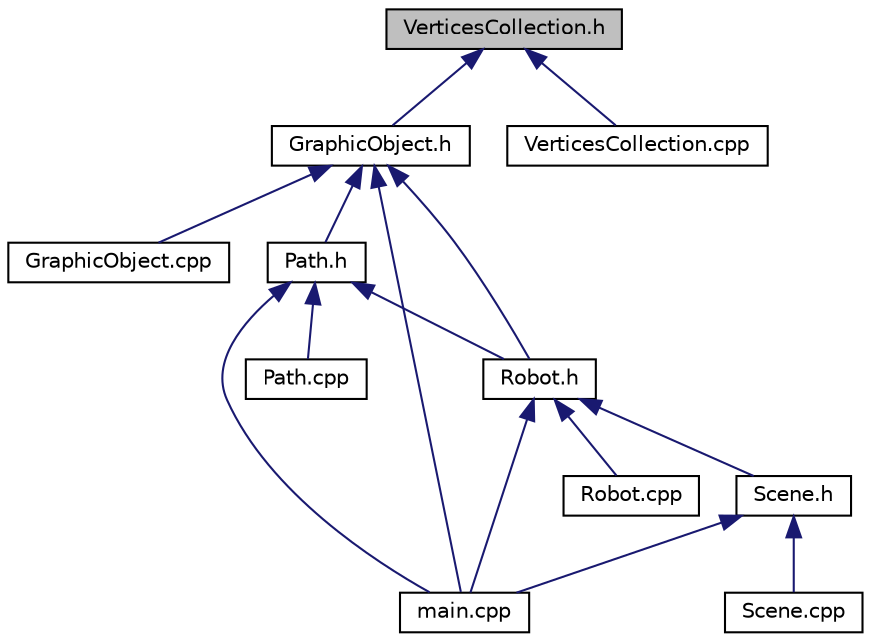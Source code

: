 digraph "VerticesCollection.h"
{
  edge [fontname="Helvetica",fontsize="10",labelfontname="Helvetica",labelfontsize="10"];
  node [fontname="Helvetica",fontsize="10",shape=record];
  Node5 [label="VerticesCollection.h",height=0.2,width=0.4,color="black", fillcolor="grey75", style="filled", fontcolor="black"];
  Node5 -> Node6 [dir="back",color="midnightblue",fontsize="10",style="solid"];
  Node6 [label="GraphicObject.h",height=0.2,width=0.4,color="black", fillcolor="white", style="filled",URL="$GraphicObject_8h.html"];
  Node6 -> Node7 [dir="back",color="midnightblue",fontsize="10",style="solid"];
  Node7 [label="GraphicObject.cpp",height=0.2,width=0.4,color="black", fillcolor="white", style="filled",URL="$GraphicObject_8cpp.html"];
  Node6 -> Node8 [dir="back",color="midnightblue",fontsize="10",style="solid"];
  Node8 [label="main.cpp",height=0.2,width=0.4,color="black", fillcolor="white", style="filled",URL="$main_8cpp.html"];
  Node6 -> Node9 [dir="back",color="midnightblue",fontsize="10",style="solid"];
  Node9 [label="Robot.h",height=0.2,width=0.4,color="black", fillcolor="white", style="filled",URL="$Robot_8h.html"];
  Node9 -> Node8 [dir="back",color="midnightblue",fontsize="10",style="solid"];
  Node9 -> Node10 [dir="back",color="midnightblue",fontsize="10",style="solid"];
  Node10 [label="Scene.h",height=0.2,width=0.4,color="black", fillcolor="white", style="filled",URL="$Scene_8h.html"];
  Node10 -> Node8 [dir="back",color="midnightblue",fontsize="10",style="solid"];
  Node10 -> Node11 [dir="back",color="midnightblue",fontsize="10",style="solid"];
  Node11 [label="Scene.cpp",height=0.2,width=0.4,color="black", fillcolor="white", style="filled",URL="$Scene_8cpp.html"];
  Node9 -> Node12 [dir="back",color="midnightblue",fontsize="10",style="solid"];
  Node12 [label="Robot.cpp",height=0.2,width=0.4,color="black", fillcolor="white", style="filled",URL="$Robot_8cpp.html"];
  Node6 -> Node13 [dir="back",color="midnightblue",fontsize="10",style="solid"];
  Node13 [label="Path.h",height=0.2,width=0.4,color="black", fillcolor="white", style="filled",URL="$Path_8h.html"];
  Node13 -> Node9 [dir="back",color="midnightblue",fontsize="10",style="solid"];
  Node13 -> Node8 [dir="back",color="midnightblue",fontsize="10",style="solid"];
  Node13 -> Node14 [dir="back",color="midnightblue",fontsize="10",style="solid"];
  Node14 [label="Path.cpp",height=0.2,width=0.4,color="black", fillcolor="white", style="filled",URL="$Path_8cpp.html"];
  Node5 -> Node15 [dir="back",color="midnightblue",fontsize="10",style="solid"];
  Node15 [label="VerticesCollection.cpp",height=0.2,width=0.4,color="black", fillcolor="white", style="filled",URL="$VerticesCollection_8cpp.html"];
}
